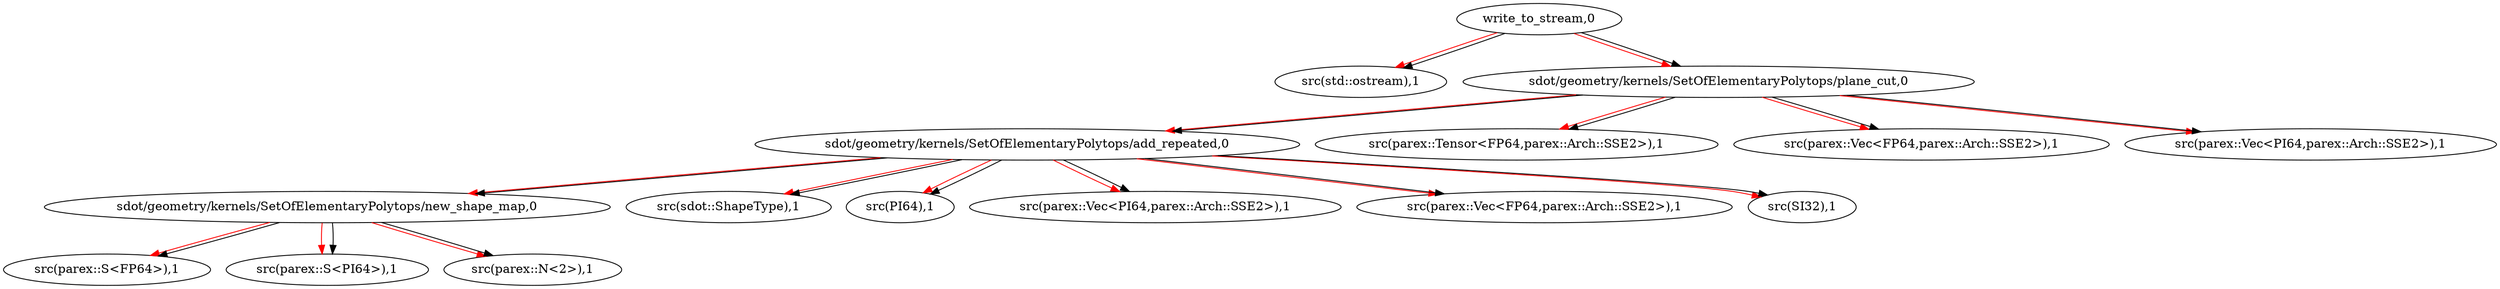 digraph LexemMaker {
  node_0x5617e95d2f80 [label="src(std::ostream),1"];
  node_0x5617e95d3050 -> node_0x5617e95d2f80 [color=red];
  node_0x5617e95d1570 [label="src(parex::S<FP64>),1"];
  node_0x5617e95d17d0 -> node_0x5617e95d1570 [color=red];
  node_0x5617e95d1610 [label="src(parex::S<PI64>),1"];
  node_0x5617e95d17d0 -> node_0x5617e95d1610 [color=red];
  node_0x5617e95d16b0 [label="src(parex::N<2>),1"];
  node_0x5617e95d17d0 -> node_0x5617e95d16b0 [color=red];
  node_0x5617e95d17d0 [label="sdot/geometry/kernels/SetOfElementaryPolytops/new_shape_map,0"];
  node_0x5617e95d17d0 -> node_0x5617e95d1570;
  node_0x5617e95d17d0 -> node_0x5617e95d1610;
  node_0x5617e95d17d0 -> node_0x5617e95d16b0;
  node_0x5617e95d1f40 -> node_0x5617e95d17d0 [color=red];
  node_0x5617e95d1d80 [label="src(sdot::ShapeType),1"];
  node_0x5617e95d1f40 -> node_0x5617e95d1d80 [color=red];
  node_0x5617e95d1ca0 [label="src(PI64),1"];
  node_0x5617e95d1f40 -> node_0x5617e95d1ca0 [color=red];
  node_0x5617e95d1ba0 [label="src(parex::Vec<PI64,parex::Arch::SSE2>),1"];
  node_0x5617e95d1f40 -> node_0x5617e95d1ba0 [color=red];
  node_0x5617e95d1a60 [label="src(parex::Vec<FP64,parex::Arch::SSE2>),1"];
  node_0x5617e95d1f40 -> node_0x5617e95d1a60 [color=red];
  node_0x5617e95d1940 [label="src(SI32),1"];
  node_0x5617e95d1f40 -> node_0x5617e95d1940 [color=red];
  node_0x5617e95d1f40 [label="sdot/geometry/kernels/SetOfElementaryPolytops/add_repeated,0"];
  node_0x5617e95d1f40 -> node_0x5617e95d17d0;
  node_0x5617e95d1f40 -> node_0x5617e95d1d80;
  node_0x5617e95d1f40 -> node_0x5617e95d1ca0;
  node_0x5617e95d1f40 -> node_0x5617e95d1ba0;
  node_0x5617e95d1f40 -> node_0x5617e95d1a60;
  node_0x5617e95d1f40 -> node_0x5617e95d1940;
  node_0x5617e95d2a10 -> node_0x5617e95d1f40 [color=red];
  node_0x5617e95d2880 [label="src(parex::Tensor<FP64,parex::Arch::SSE2>),1"];
  node_0x5617e95d2a10 -> node_0x5617e95d2880 [color=red];
  node_0x5617e95d2590 [label="src(parex::Vec<FP64,parex::Arch::SSE2>),1"];
  node_0x5617e95d2a10 -> node_0x5617e95d2590 [color=red];
  node_0x5617e95d23e0 [label="src(parex::Vec<PI64,parex::Arch::SSE2>),1"];
  node_0x5617e95d2a10 -> node_0x5617e95d23e0 [color=red];
  node_0x5617e95d2a10 [label="sdot/geometry/kernels/SetOfElementaryPolytops/plane_cut,0"];
  node_0x5617e95d2a10 -> node_0x5617e95d1f40;
  node_0x5617e95d2a10 -> node_0x5617e95d2880;
  node_0x5617e95d2a10 -> node_0x5617e95d2590;
  node_0x5617e95d2a10 -> node_0x5617e95d23e0;
  node_0x5617e95d3050 -> node_0x5617e95d2a10 [color=red];
  node_0x5617e95d3050 [label="write_to_stream,0"];
  node_0x5617e95d3050 -> node_0x5617e95d2f80;
  node_0x5617e95d3050 -> node_0x5617e95d2a10;
}

